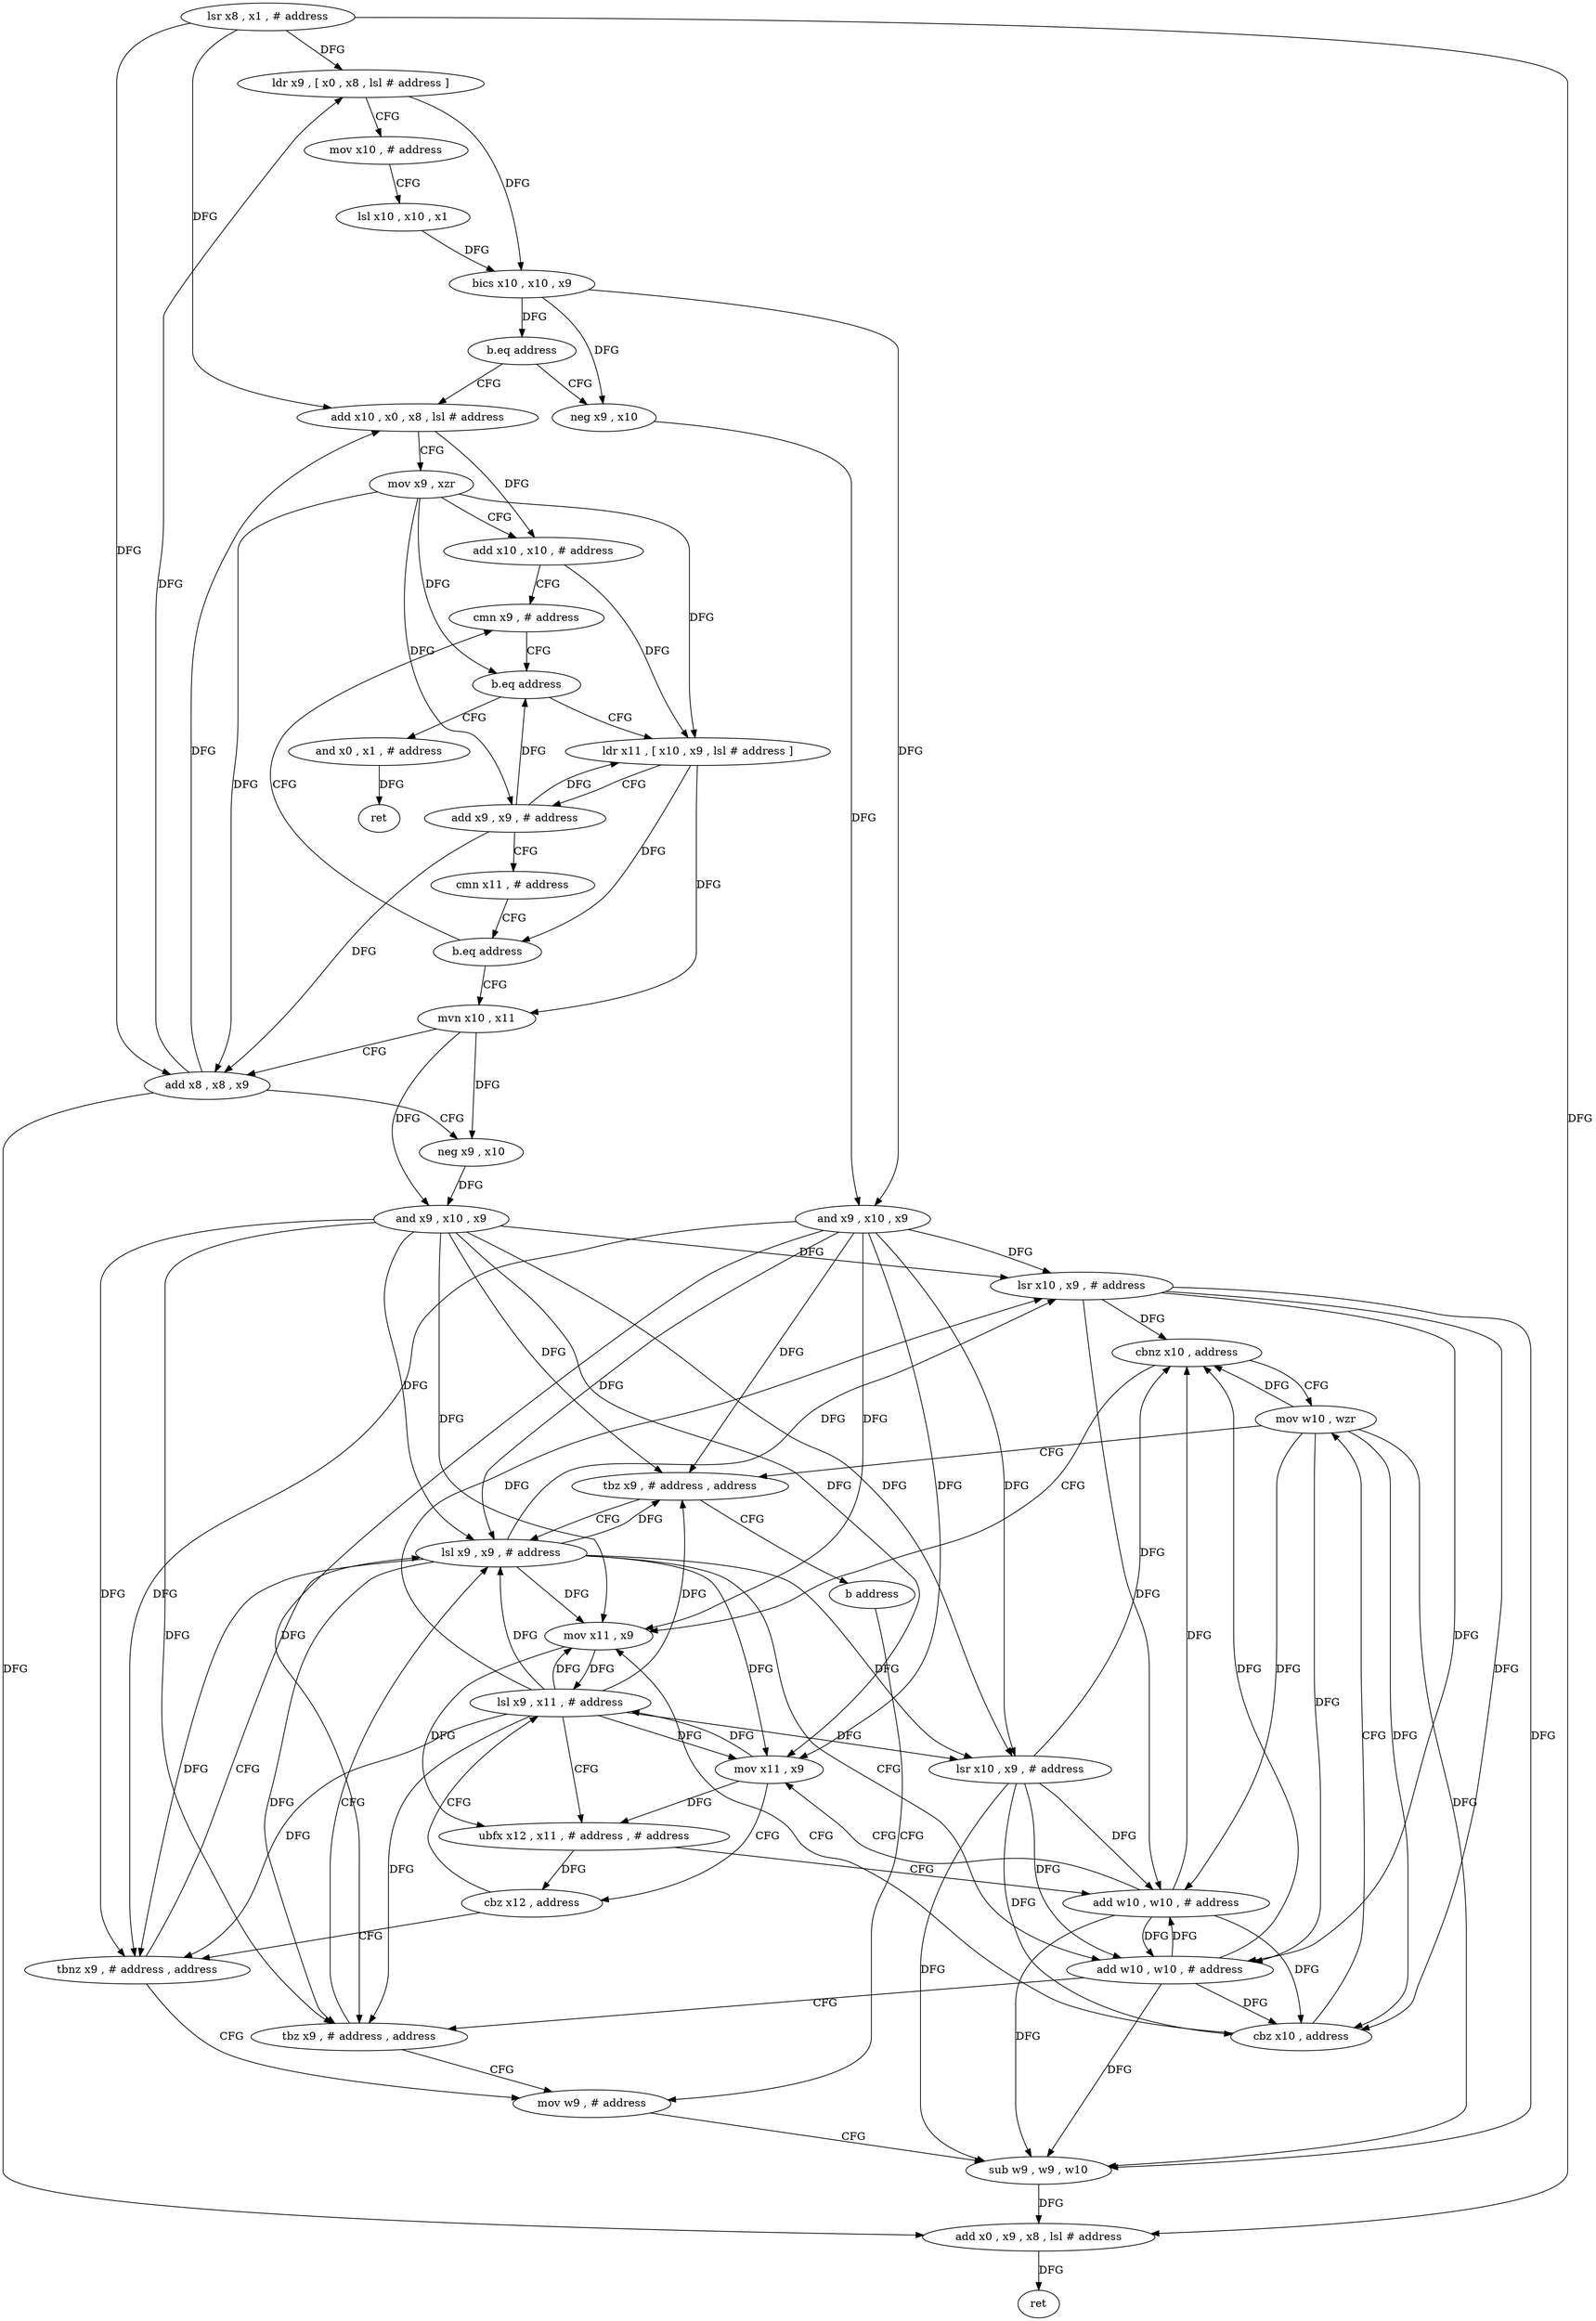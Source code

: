 digraph "func" {
"4224392" [label = "lsr x8 , x1 , # address" ]
"4224396" [label = "ldr x9 , [ x0 , x8 , lsl # address ]" ]
"4224400" [label = "mov x10 , # address" ]
"4224404" [label = "lsl x10 , x10 , x1" ]
"4224408" [label = "bics x10 , x10 , x9" ]
"4224412" [label = "b.eq address" ]
"4224488" [label = "add x10 , x0 , x8 , lsl # address" ]
"4224416" [label = "neg x9 , x10" ]
"4224492" [label = "mov x9 , xzr" ]
"4224496" [label = "add x10 , x10 , # address" ]
"4224500" [label = "cmn x9 , # address" ]
"4224420" [label = "and x9 , x10 , x9" ]
"4224424" [label = "lsr x10 , x9 , # address" ]
"4224428" [label = "cbnz x10 , address" ]
"4224548" [label = "mov w10 , wzr" ]
"4224432" [label = "mov x11 , x9" ]
"4224560" [label = "and x0 , x1 , # address" ]
"4224564" [label = "ret" ]
"4224508" [label = "ldr x11 , [ x10 , x9 , lsl # address ]" ]
"4224512" [label = "add x9 , x9 , # address" ]
"4224516" [label = "cmn x11 , # address" ]
"4224520" [label = "b.eq address" ]
"4224524" [label = "mvn x10 , x11" ]
"4224552" [label = "tbz x9 , # address , address" ]
"4224460" [label = "lsl x9 , x9 , # address" ]
"4224556" [label = "b address" ]
"4224436" [label = "lsl x9 , x11 , # address" ]
"4224504" [label = "b.eq address" ]
"4224528" [label = "add x8 , x8 , x9" ]
"4224532" [label = "neg x9 , x10" ]
"4224536" [label = "and x9 , x10 , x9" ]
"4224540" [label = "lsr x10 , x9 , # address" ]
"4224544" [label = "cbz x10 , address" ]
"4224464" [label = "add w10 , w10 , # address" ]
"4224468" [label = "tbz x9 , # address , address" ]
"4224472" [label = "mov w9 , # address" ]
"4224440" [label = "ubfx x12 , x11 , # address , # address" ]
"4224444" [label = "add w10 , w10 , # address" ]
"4224448" [label = "mov x11 , x9" ]
"4224452" [label = "cbz x12 , address" ]
"4224456" [label = "tbnz x9 , # address , address" ]
"4224476" [label = "sub w9 , w9 , w10" ]
"4224480" [label = "add x0 , x9 , x8 , lsl # address" ]
"4224484" [label = "ret" ]
"4224392" -> "4224396" [ label = "DFG" ]
"4224392" -> "4224488" [ label = "DFG" ]
"4224392" -> "4224528" [ label = "DFG" ]
"4224392" -> "4224480" [ label = "DFG" ]
"4224396" -> "4224400" [ label = "CFG" ]
"4224396" -> "4224408" [ label = "DFG" ]
"4224400" -> "4224404" [ label = "CFG" ]
"4224404" -> "4224408" [ label = "DFG" ]
"4224408" -> "4224412" [ label = "DFG" ]
"4224408" -> "4224416" [ label = "DFG" ]
"4224408" -> "4224420" [ label = "DFG" ]
"4224412" -> "4224488" [ label = "CFG" ]
"4224412" -> "4224416" [ label = "CFG" ]
"4224488" -> "4224492" [ label = "CFG" ]
"4224488" -> "4224496" [ label = "DFG" ]
"4224416" -> "4224420" [ label = "DFG" ]
"4224492" -> "4224496" [ label = "CFG" ]
"4224492" -> "4224504" [ label = "DFG" ]
"4224492" -> "4224508" [ label = "DFG" ]
"4224492" -> "4224512" [ label = "DFG" ]
"4224492" -> "4224528" [ label = "DFG" ]
"4224496" -> "4224500" [ label = "CFG" ]
"4224496" -> "4224508" [ label = "DFG" ]
"4224500" -> "4224504" [ label = "CFG" ]
"4224420" -> "4224424" [ label = "DFG" ]
"4224420" -> "4224552" [ label = "DFG" ]
"4224420" -> "4224432" [ label = "DFG" ]
"4224420" -> "4224460" [ label = "DFG" ]
"4224420" -> "4224468" [ label = "DFG" ]
"4224420" -> "4224448" [ label = "DFG" ]
"4224420" -> "4224540" [ label = "DFG" ]
"4224420" -> "4224456" [ label = "DFG" ]
"4224424" -> "4224428" [ label = "DFG" ]
"4224424" -> "4224464" [ label = "DFG" ]
"4224424" -> "4224444" [ label = "DFG" ]
"4224424" -> "4224544" [ label = "DFG" ]
"4224424" -> "4224476" [ label = "DFG" ]
"4224428" -> "4224548" [ label = "CFG" ]
"4224428" -> "4224432" [ label = "CFG" ]
"4224548" -> "4224552" [ label = "CFG" ]
"4224548" -> "4224428" [ label = "DFG" ]
"4224548" -> "4224464" [ label = "DFG" ]
"4224548" -> "4224444" [ label = "DFG" ]
"4224548" -> "4224544" [ label = "DFG" ]
"4224548" -> "4224476" [ label = "DFG" ]
"4224432" -> "4224436" [ label = "DFG" ]
"4224432" -> "4224440" [ label = "DFG" ]
"4224560" -> "4224564" [ label = "DFG" ]
"4224508" -> "4224512" [ label = "CFG" ]
"4224508" -> "4224520" [ label = "DFG" ]
"4224508" -> "4224524" [ label = "DFG" ]
"4224512" -> "4224516" [ label = "CFG" ]
"4224512" -> "4224504" [ label = "DFG" ]
"4224512" -> "4224508" [ label = "DFG" ]
"4224512" -> "4224528" [ label = "DFG" ]
"4224516" -> "4224520" [ label = "CFG" ]
"4224520" -> "4224500" [ label = "CFG" ]
"4224520" -> "4224524" [ label = "CFG" ]
"4224524" -> "4224528" [ label = "CFG" ]
"4224524" -> "4224532" [ label = "DFG" ]
"4224524" -> "4224536" [ label = "DFG" ]
"4224552" -> "4224460" [ label = "CFG" ]
"4224552" -> "4224556" [ label = "CFG" ]
"4224460" -> "4224464" [ label = "CFG" ]
"4224460" -> "4224424" [ label = "DFG" ]
"4224460" -> "4224552" [ label = "DFG" ]
"4224460" -> "4224432" [ label = "DFG" ]
"4224460" -> "4224468" [ label = "DFG" ]
"4224460" -> "4224448" [ label = "DFG" ]
"4224460" -> "4224540" [ label = "DFG" ]
"4224460" -> "4224456" [ label = "DFG" ]
"4224556" -> "4224472" [ label = "CFG" ]
"4224436" -> "4224440" [ label = "CFG" ]
"4224436" -> "4224424" [ label = "DFG" ]
"4224436" -> "4224552" [ label = "DFG" ]
"4224436" -> "4224432" [ label = "DFG" ]
"4224436" -> "4224460" [ label = "DFG" ]
"4224436" -> "4224468" [ label = "DFG" ]
"4224436" -> "4224448" [ label = "DFG" ]
"4224436" -> "4224540" [ label = "DFG" ]
"4224436" -> "4224456" [ label = "DFG" ]
"4224504" -> "4224560" [ label = "CFG" ]
"4224504" -> "4224508" [ label = "CFG" ]
"4224528" -> "4224532" [ label = "CFG" ]
"4224528" -> "4224396" [ label = "DFG" ]
"4224528" -> "4224488" [ label = "DFG" ]
"4224528" -> "4224480" [ label = "DFG" ]
"4224532" -> "4224536" [ label = "DFG" ]
"4224536" -> "4224540" [ label = "DFG" ]
"4224536" -> "4224424" [ label = "DFG" ]
"4224536" -> "4224552" [ label = "DFG" ]
"4224536" -> "4224432" [ label = "DFG" ]
"4224536" -> "4224460" [ label = "DFG" ]
"4224536" -> "4224468" [ label = "DFG" ]
"4224536" -> "4224448" [ label = "DFG" ]
"4224536" -> "4224456" [ label = "DFG" ]
"4224540" -> "4224544" [ label = "DFG" ]
"4224540" -> "4224428" [ label = "DFG" ]
"4224540" -> "4224464" [ label = "DFG" ]
"4224540" -> "4224444" [ label = "DFG" ]
"4224540" -> "4224476" [ label = "DFG" ]
"4224544" -> "4224432" [ label = "CFG" ]
"4224544" -> "4224548" [ label = "CFG" ]
"4224464" -> "4224468" [ label = "CFG" ]
"4224464" -> "4224428" [ label = "DFG" ]
"4224464" -> "4224444" [ label = "DFG" ]
"4224464" -> "4224544" [ label = "DFG" ]
"4224464" -> "4224476" [ label = "DFG" ]
"4224468" -> "4224460" [ label = "CFG" ]
"4224468" -> "4224472" [ label = "CFG" ]
"4224472" -> "4224476" [ label = "CFG" ]
"4224440" -> "4224444" [ label = "CFG" ]
"4224440" -> "4224452" [ label = "DFG" ]
"4224444" -> "4224448" [ label = "CFG" ]
"4224444" -> "4224428" [ label = "DFG" ]
"4224444" -> "4224464" [ label = "DFG" ]
"4224444" -> "4224544" [ label = "DFG" ]
"4224444" -> "4224476" [ label = "DFG" ]
"4224448" -> "4224452" [ label = "CFG" ]
"4224448" -> "4224436" [ label = "DFG" ]
"4224448" -> "4224440" [ label = "DFG" ]
"4224452" -> "4224436" [ label = "CFG" ]
"4224452" -> "4224456" [ label = "CFG" ]
"4224456" -> "4224472" [ label = "CFG" ]
"4224456" -> "4224460" [ label = "CFG" ]
"4224476" -> "4224480" [ label = "DFG" ]
"4224480" -> "4224484" [ label = "DFG" ]
}
